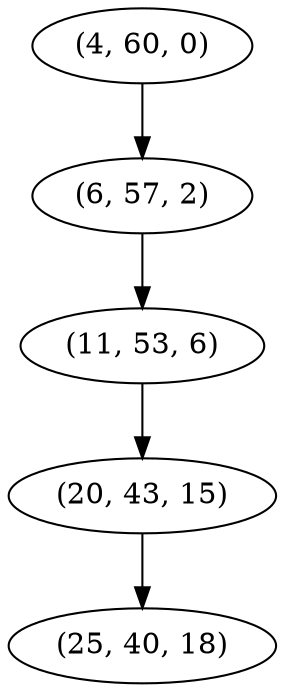 digraph tree {
    "(4, 60, 0)";
    "(6, 57, 2)";
    "(11, 53, 6)";
    "(20, 43, 15)";
    "(25, 40, 18)";
    "(4, 60, 0)" -> "(6, 57, 2)";
    "(6, 57, 2)" -> "(11, 53, 6)";
    "(11, 53, 6)" -> "(20, 43, 15)";
    "(20, 43, 15)" -> "(25, 40, 18)";
}
